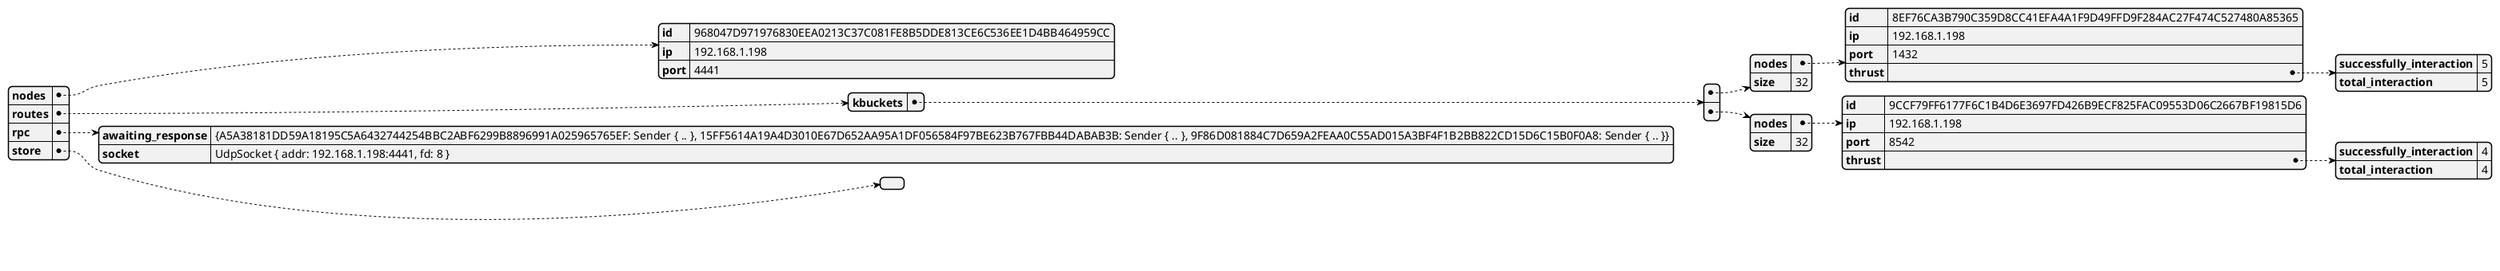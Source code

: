 @startjson
{"nodes":{"id":"968047D971976830EEA0213C37C081FE8B5DDE813CE6C536EE1D4BB464959CC","ip":"192.168.1.198","port":4441},"routes":{"kbuckets":[{"nodes":{"id":"8EF76CA3B790C359D8CC41EFA4A1F9D49FFD9F284AC27F474C527480A85365","ip":"192.168.1.198","port":1432,"thrust":{"successfully_interaction":5,"total_interaction":5}},"size":32},{"nodes":{"id":"9CCF79FF6177F6C1B4D6E3697FD426B9ECF825FAC09553D06C2667BF19815D6","ip":"192.168.1.198","port":8542,"thrust":{"successfully_interaction":4,"total_interaction":4}},"size":32}]},"rpc":{"awaiting_response":"{A5A38181DD59A18195C5A6432744254BBC2ABF6299B8896991A025965765EF: Sender { .. }, 15FF5614A19A4D3010E67D652AA95A1DF056584F97BE623B767FBB44DABAB3B: Sender { .. }, 9F86D081884C7D659A2FEAA0C55AD015A3BF4F1B2BB822CD15D6C15B0F0A8: Sender { .. }}","socket":"UdpSocket { addr: 192.168.1.198:4441, fd: 8 }"},"store":[]}
@endjson